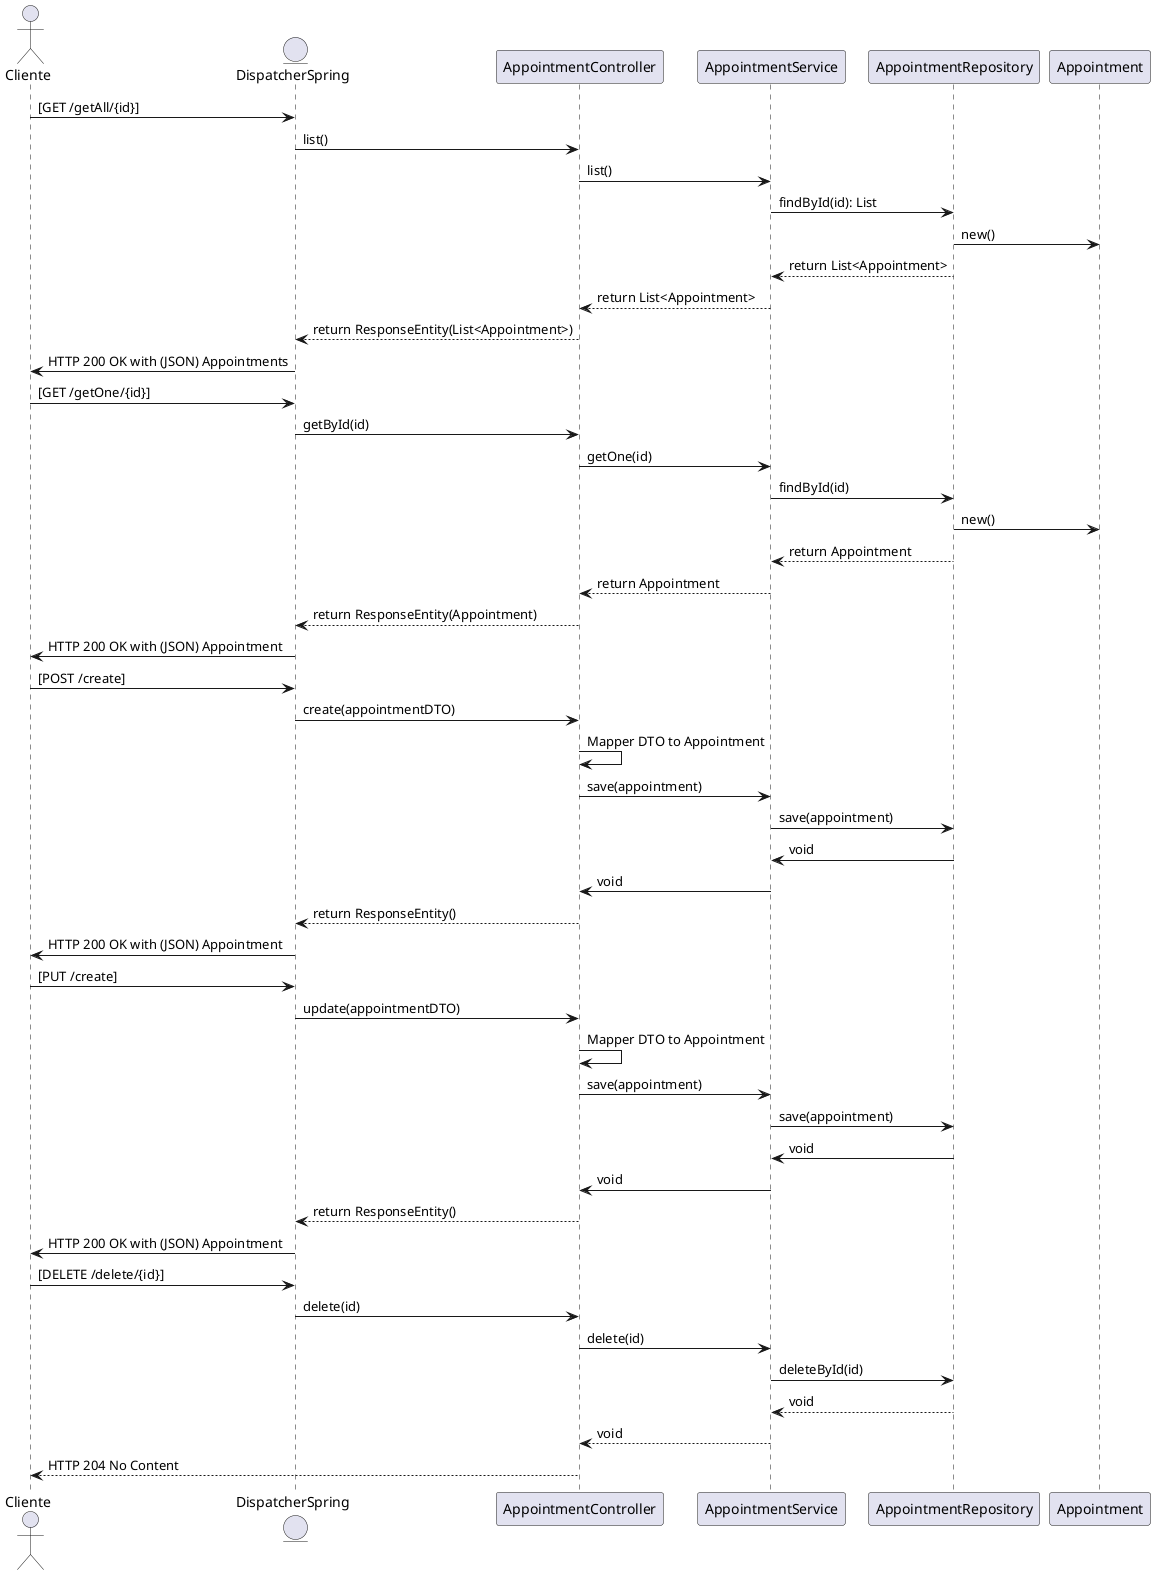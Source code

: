 @startuml test

actor Cliente
entity DispatcherSpring

'--- GET /api/appointments/ ---
Cliente -> DispatcherSpring : [GET /getAll/{id}]
DispatcherSpring -> AppointmentController : list()
AppointmentController -> AppointmentService : list()
AppointmentService -> AppointmentRepository : findById(id): List
AppointmentRepository -> Appointment : new()
AppointmentRepository --> AppointmentService : return List<Appointment>
AppointmentService --> AppointmentController : return List<Appointment>
AppointmentController --> DispatcherSpring : return ResponseEntity(List<Appointment>)
DispatcherSpring -> Cliente : HTTP 200 OK with (JSON) Appointments

'--- GET /api/appointments/ ---
Cliente -> DispatcherSpring : [GET /getOne/{id}]
DispatcherSpring -> AppointmentController : getById(id)
AppointmentController -> AppointmentService : getOne(id)
AppointmentService -> AppointmentRepository : findById(id)
AppointmentRepository -> Appointment : new()
AppointmentRepository --> AppointmentService : return Appointment
AppointmentService --> AppointmentController : return Appointment
AppointmentController --> DispatcherSpring : return ResponseEntity(Appointment)
DispatcherSpring -> Cliente : HTTP 200 OK with (JSON) Appointment

' --- POST /api/appointments/ ---
Cliente -> DispatcherSpring : [POST /create]
DispatcherSpring -> AppointmentController : create(appointmentDTO)
AppointmentController -> AppointmentController: Mapper DTO to Appointment
AppointmentController -> AppointmentService : save(appointment)
AppointmentService -> AppointmentRepository : save(appointment)
AppointmentRepository -> AppointmentService : void
AppointmentService -> AppointmentController : void
AppointmentController --> DispatcherSpring : return ResponseEntity()
DispatcherSpring -> Cliente : HTTP 200 OK with (JSON) Appointment

' --- PUT /api/appointments/ ---
Cliente -> DispatcherSpring : [PUT /create]
DispatcherSpring -> AppointmentController : update(appointmentDTO)
AppointmentController -> AppointmentController: Mapper DTO to Appointment
AppointmentController -> AppointmentService : save(appointment)
AppointmentService -> AppointmentRepository : save(appointment)
AppointmentRepository -> AppointmentService : void
AppointmentService -> AppointmentController : void
AppointmentController --> DispatcherSpring : return ResponseEntity()
DispatcherSpring -> Cliente : HTTP 200 OK with (JSON) Appointment

' --- DELETE /api/appointments/ ---
Cliente -> DispatcherSpring : [DELETE /delete/{id}]
DispatcherSpring -> AppointmentController: delete(id)
AppointmentController -> AppointmentService : delete(id)
AppointmentService -> AppointmentRepository : deleteById(id)
AppointmentRepository --> AppointmentService : void
AppointmentService --> AppointmentController : void
AppointmentController --> Cliente : HTTP 204 No Content

@enduml
